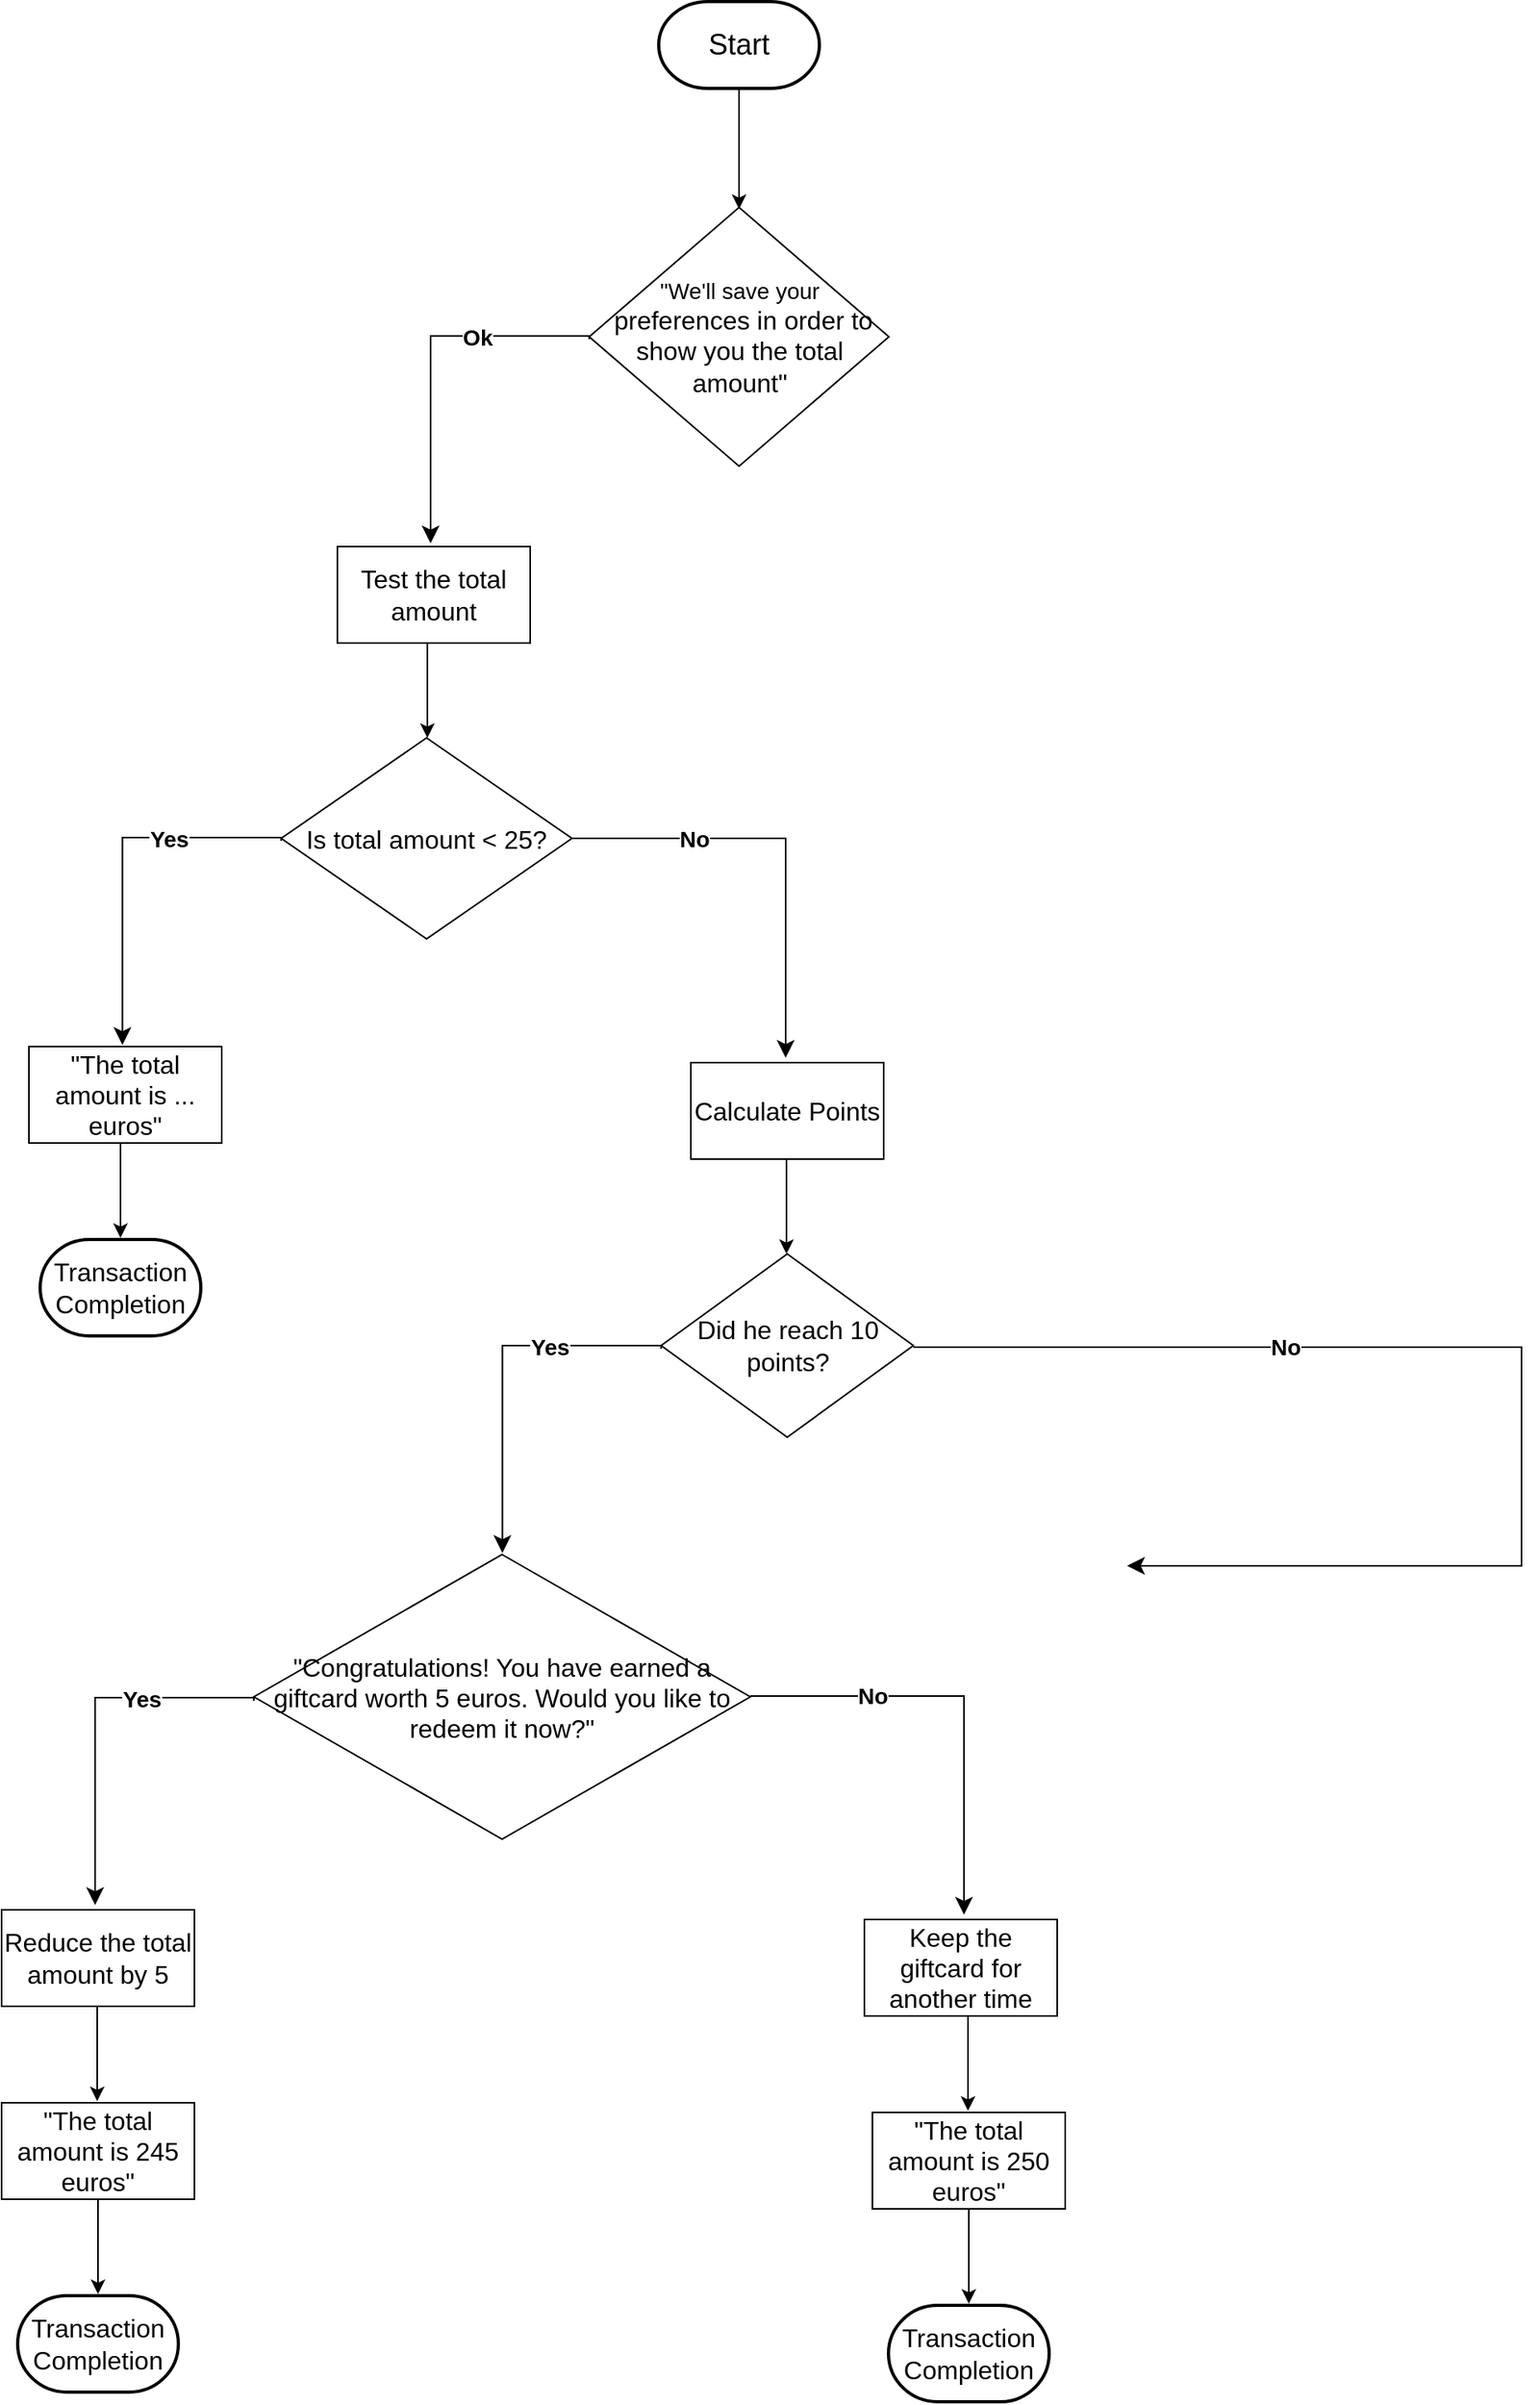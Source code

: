 <mxfile version="24.1.0" type="github">
  <diagram id="C5RBs43oDa-KdzZeNtuy" name="Page-1">
    <mxGraphModel dx="1690" dy="565" grid="0" gridSize="10" guides="1" tooltips="1" connect="1" arrows="1" fold="1" page="0" pageScale="1" pageWidth="827" pageHeight="1169" math="0" shadow="0">
      <root>
        <mxCell id="WIyWlLk6GJQsqaUBKTNV-0" />
        <mxCell id="WIyWlLk6GJQsqaUBKTNV-1" parent="WIyWlLk6GJQsqaUBKTNV-0" />
        <mxCell id="WIyWlLk6GJQsqaUBKTNV-2" value="" style="rounded=0;html=1;jettySize=auto;orthogonalLoop=1;fontSize=11;endArrow=block;endFill=0;endSize=8;strokeWidth=1;shadow=0;labelBackgroundColor=none;edgeStyle=orthogonalEdgeStyle;" parent="WIyWlLk6GJQsqaUBKTNV-1" edge="1">
          <mxGeometry relative="1" as="geometry">
            <mxPoint x="220" y="120" as="sourcePoint" />
          </mxGeometry>
        </mxCell>
        <mxCell id="WIyWlLk6GJQsqaUBKTNV-5" value="No" style="edgeStyle=orthogonalEdgeStyle;rounded=0;html=1;jettySize=auto;orthogonalLoop=1;fontSize=11;endArrow=block;endFill=0;endSize=8;strokeWidth=1;shadow=0;labelBackgroundColor=none;" parent="WIyWlLk6GJQsqaUBKTNV-1" edge="1">
          <mxGeometry y="10" relative="1" as="geometry">
            <mxPoint as="offset" />
            <mxPoint x="270" y="210" as="sourcePoint" />
          </mxGeometry>
        </mxCell>
        <mxCell id="fHp2qP4Lxyj9vEpVP1ns-0" value="&lt;font style=&quot;font-size: 18px;&quot;&gt;Start&lt;/font&gt;" style="strokeWidth=2;html=1;shape=mxgraph.flowchart.terminator;whiteSpace=wrap;" vertex="1" parent="WIyWlLk6GJQsqaUBKTNV-1">
          <mxGeometry x="364" y="78" width="100" height="54" as="geometry" />
        </mxCell>
        <mxCell id="fHp2qP4Lxyj9vEpVP1ns-1" value="" style="endArrow=classic;html=1;rounded=0;" edge="1" parent="WIyWlLk6GJQsqaUBKTNV-1">
          <mxGeometry width="50" height="50" relative="1" as="geometry">
            <mxPoint x="414" y="132" as="sourcePoint" />
            <mxPoint x="414" y="207" as="targetPoint" />
          </mxGeometry>
        </mxCell>
        <mxCell id="fHp2qP4Lxyj9vEpVP1ns-3" value="&lt;font style=&quot;font-size: 14px;&quot;&gt;&quot;We&#39;ll save your&lt;/font&gt;&lt;div&gt;&lt;font size=&quot;3&quot;&gt;&amp;nbsp;preferences in order to show you the total amount&quot;&lt;/font&gt;&lt;/div&gt;" style="rhombus;whiteSpace=wrap;html=1;" vertex="1" parent="WIyWlLk6GJQsqaUBKTNV-1">
          <mxGeometry x="320.75" y="206" width="186.5" height="161" as="geometry" />
        </mxCell>
        <mxCell id="fHp2qP4Lxyj9vEpVP1ns-4" value="" style="edgeStyle=segmentEdgeStyle;endArrow=classic;html=1;curved=0;rounded=0;endSize=8;startSize=8;" edge="1" parent="WIyWlLk6GJQsqaUBKTNV-1">
          <mxGeometry width="50" height="50" relative="1" as="geometry">
            <mxPoint x="320.75" y="288" as="sourcePoint" />
            <mxPoint x="222" y="415" as="targetPoint" />
            <Array as="points">
              <mxPoint x="321" y="286" />
              <mxPoint x="222" y="286" />
              <mxPoint x="222" y="355" />
            </Array>
          </mxGeometry>
        </mxCell>
        <mxCell id="fHp2qP4Lxyj9vEpVP1ns-8" value="&lt;font style=&quot;font-size: 14px;&quot;&gt;&lt;b&gt;Ok&lt;/b&gt;&lt;/font&gt;" style="edgeLabel;html=1;align=center;verticalAlign=middle;resizable=0;points=[];" vertex="1" connectable="0" parent="fHp2qP4Lxyj9vEpVP1ns-4">
          <mxGeometry x="-0.366" y="-3" relative="1" as="geometry">
            <mxPoint x="1" y="4" as="offset" />
          </mxGeometry>
        </mxCell>
        <mxCell id="fHp2qP4Lxyj9vEpVP1ns-9" value="&lt;font size=&quot;3&quot;&gt;Test the total amount&lt;/font&gt;" style="rounded=0;whiteSpace=wrap;html=1;" vertex="1" parent="WIyWlLk6GJQsqaUBKTNV-1">
          <mxGeometry x="164" y="417" width="120" height="60" as="geometry" />
        </mxCell>
        <mxCell id="fHp2qP4Lxyj9vEpVP1ns-14" value="" style="endArrow=classic;html=1;rounded=0;" edge="1" parent="WIyWlLk6GJQsqaUBKTNV-1">
          <mxGeometry width="50" height="50" relative="1" as="geometry">
            <mxPoint x="220" y="477" as="sourcePoint" />
            <mxPoint x="220" y="536" as="targetPoint" />
          </mxGeometry>
        </mxCell>
        <mxCell id="fHp2qP4Lxyj9vEpVP1ns-15" value="&lt;font size=&quot;3&quot;&gt;Is total amount &amp;lt; 25?&lt;/font&gt;" style="rhombus;whiteSpace=wrap;html=1;align=center;" vertex="1" parent="WIyWlLk6GJQsqaUBKTNV-1">
          <mxGeometry x="129" y="536" width="181" height="125" as="geometry" />
        </mxCell>
        <mxCell id="fHp2qP4Lxyj9vEpVP1ns-16" value="" style="edgeStyle=segmentEdgeStyle;endArrow=classic;html=1;curved=0;rounded=0;endSize=8;startSize=8;" edge="1" parent="WIyWlLk6GJQsqaUBKTNV-1">
          <mxGeometry width="50" height="50" relative="1" as="geometry">
            <mxPoint x="128.95" y="600" as="sourcePoint" />
            <mxPoint x="30.2" y="727" as="targetPoint" />
            <Array as="points">
              <mxPoint x="129.2" y="598" />
              <mxPoint x="30.2" y="598" />
              <mxPoint x="30.2" y="667" />
            </Array>
          </mxGeometry>
        </mxCell>
        <mxCell id="fHp2qP4Lxyj9vEpVP1ns-17" value="&lt;font style=&quot;font-size: 14px;&quot;&gt;&lt;b&gt;Yes&lt;/b&gt;&lt;/font&gt;" style="edgeLabel;html=1;align=center;verticalAlign=middle;resizable=0;points=[];" vertex="1" connectable="0" parent="fHp2qP4Lxyj9vEpVP1ns-16">
          <mxGeometry x="-0.366" y="-3" relative="1" as="geometry">
            <mxPoint x="1" y="4" as="offset" />
          </mxGeometry>
        </mxCell>
        <mxCell id="fHp2qP4Lxyj9vEpVP1ns-18" value="&lt;div style=&quot;&quot;&gt;&lt;span style=&quot;font-size: medium; background-color: initial;&quot;&gt;&quot;The total amount is ... euros&quot;&lt;/span&gt;&lt;/div&gt;" style="rounded=0;whiteSpace=wrap;html=1;align=center;" vertex="1" parent="WIyWlLk6GJQsqaUBKTNV-1">
          <mxGeometry x="-28" y="728" width="120" height="60" as="geometry" />
        </mxCell>
        <mxCell id="fHp2qP4Lxyj9vEpVP1ns-19" value="" style="edgeStyle=segmentEdgeStyle;endArrow=classic;html=1;curved=0;rounded=0;endSize=8;startSize=8;exitX=1;exitY=0.5;exitDx=0;exitDy=0;" edge="1" parent="WIyWlLk6GJQsqaUBKTNV-1" source="fHp2qP4Lxyj9vEpVP1ns-15">
          <mxGeometry width="50" height="50" relative="1" as="geometry">
            <mxPoint x="573.75" y="608" as="sourcePoint" />
            <mxPoint x="443" y="735" as="targetPoint" />
            <Array as="points">
              <mxPoint x="443" y="599" />
              <mxPoint x="443" y="735" />
            </Array>
          </mxGeometry>
        </mxCell>
        <mxCell id="fHp2qP4Lxyj9vEpVP1ns-20" value="&lt;font style=&quot;font-size: 14px;&quot;&gt;&lt;b&gt;No&lt;/b&gt;&lt;/font&gt;" style="edgeLabel;html=1;align=center;verticalAlign=middle;resizable=0;points=[];" vertex="1" connectable="0" parent="fHp2qP4Lxyj9vEpVP1ns-19">
          <mxGeometry x="-0.366" y="-3" relative="1" as="geometry">
            <mxPoint x="-10" y="-3" as="offset" />
          </mxGeometry>
        </mxCell>
        <mxCell id="fHp2qP4Lxyj9vEpVP1ns-21" value="&lt;font size=&quot;3&quot;&gt;Calculate Points&lt;/font&gt;" style="rounded=0;whiteSpace=wrap;html=1;" vertex="1" parent="WIyWlLk6GJQsqaUBKTNV-1">
          <mxGeometry x="384" y="738" width="120" height="60" as="geometry" />
        </mxCell>
        <mxCell id="fHp2qP4Lxyj9vEpVP1ns-22" value="" style="endArrow=classic;html=1;rounded=0;" edge="1" parent="WIyWlLk6GJQsqaUBKTNV-1">
          <mxGeometry width="50" height="50" relative="1" as="geometry">
            <mxPoint x="443.5" y="798" as="sourcePoint" />
            <mxPoint x="443.5" y="857" as="targetPoint" />
          </mxGeometry>
        </mxCell>
        <mxCell id="fHp2qP4Lxyj9vEpVP1ns-23" value="&lt;font size=&quot;3&quot;&gt;Did he reach 10 points?&lt;/font&gt;" style="rhombus;whiteSpace=wrap;html=1;" vertex="1" parent="WIyWlLk6GJQsqaUBKTNV-1">
          <mxGeometry x="365.5" y="857" width="157" height="114" as="geometry" />
        </mxCell>
        <mxCell id="fHp2qP4Lxyj9vEpVP1ns-24" value="" style="endArrow=classic;html=1;rounded=0;" edge="1" parent="WIyWlLk6GJQsqaUBKTNV-1">
          <mxGeometry width="50" height="50" relative="1" as="geometry">
            <mxPoint x="29" y="788" as="sourcePoint" />
            <mxPoint x="29" y="847" as="targetPoint" />
          </mxGeometry>
        </mxCell>
        <mxCell id="fHp2qP4Lxyj9vEpVP1ns-26" value="&lt;font size=&quot;3&quot;&gt;Transaction Completion&lt;/font&gt;" style="strokeWidth=2;html=1;shape=mxgraph.flowchart.terminator;whiteSpace=wrap;" vertex="1" parent="WIyWlLk6GJQsqaUBKTNV-1">
          <mxGeometry x="-21" y="848" width="100" height="60" as="geometry" />
        </mxCell>
        <mxCell id="fHp2qP4Lxyj9vEpVP1ns-27" value="" style="edgeStyle=segmentEdgeStyle;endArrow=classic;html=1;curved=0;rounded=0;endSize=8;startSize=8;" edge="1" parent="WIyWlLk6GJQsqaUBKTNV-1">
          <mxGeometry width="50" height="50" relative="1" as="geometry">
            <mxPoint x="365.45" y="916" as="sourcePoint" />
            <mxPoint x="266.7" y="1043" as="targetPoint" />
            <Array as="points">
              <mxPoint x="365.7" y="914" />
              <mxPoint x="266.7" y="914" />
              <mxPoint x="266.7" y="983" />
            </Array>
          </mxGeometry>
        </mxCell>
        <mxCell id="fHp2qP4Lxyj9vEpVP1ns-28" value="&lt;font style=&quot;font-size: 14px;&quot;&gt;&lt;b&gt;Yes&lt;/b&gt;&lt;/font&gt;" style="edgeLabel;html=1;align=center;verticalAlign=middle;resizable=0;points=[];" vertex="1" connectable="0" parent="fHp2qP4Lxyj9vEpVP1ns-27">
          <mxGeometry x="-0.366" y="-3" relative="1" as="geometry">
            <mxPoint x="1" y="4" as="offset" />
          </mxGeometry>
        </mxCell>
        <mxCell id="fHp2qP4Lxyj9vEpVP1ns-30" value="&lt;font size=&quot;3&quot;&gt;&quot;Congratulations! You have earned a giftcard worth 5 euros. Would you like to redeem it now?&quot;&lt;/font&gt;" style="rhombus;whiteSpace=wrap;html=1;align=center;" vertex="1" parent="WIyWlLk6GJQsqaUBKTNV-1">
          <mxGeometry x="112" y="1044" width="309" height="177" as="geometry" />
        </mxCell>
        <mxCell id="fHp2qP4Lxyj9vEpVP1ns-31" value="" style="edgeStyle=segmentEdgeStyle;endArrow=classic;html=1;curved=0;rounded=0;endSize=8;startSize=8;" edge="1" parent="WIyWlLk6GJQsqaUBKTNV-1">
          <mxGeometry width="50" height="50" relative="1" as="geometry">
            <mxPoint x="111.95" y="1135" as="sourcePoint" />
            <mxPoint x="13.2" y="1262" as="targetPoint" />
            <Array as="points">
              <mxPoint x="112.2" y="1133" />
              <mxPoint x="13.2" y="1133" />
              <mxPoint x="13.2" y="1202" />
            </Array>
          </mxGeometry>
        </mxCell>
        <mxCell id="fHp2qP4Lxyj9vEpVP1ns-32" value="&lt;font style=&quot;font-size: 14px;&quot;&gt;&lt;b&gt;Yes&lt;/b&gt;&lt;/font&gt;" style="edgeLabel;html=1;align=center;verticalAlign=middle;resizable=0;points=[];" vertex="1" connectable="0" parent="fHp2qP4Lxyj9vEpVP1ns-31">
          <mxGeometry x="-0.366" y="-3" relative="1" as="geometry">
            <mxPoint x="1" y="4" as="offset" />
          </mxGeometry>
        </mxCell>
        <mxCell id="fHp2qP4Lxyj9vEpVP1ns-33" value="&lt;font size=&quot;3&quot;&gt;Reduce the total amount by 5&lt;/font&gt;" style="rounded=0;whiteSpace=wrap;html=1;" vertex="1" parent="WIyWlLk6GJQsqaUBKTNV-1">
          <mxGeometry x="-45" y="1265" width="120" height="60" as="geometry" />
        </mxCell>
        <mxCell id="fHp2qP4Lxyj9vEpVP1ns-34" value="" style="endArrow=classic;html=1;rounded=0;" edge="1" parent="WIyWlLk6GJQsqaUBKTNV-1">
          <mxGeometry width="50" height="50" relative="1" as="geometry">
            <mxPoint x="14.5" y="1325" as="sourcePoint" />
            <mxPoint x="14.5" y="1384" as="targetPoint" />
          </mxGeometry>
        </mxCell>
        <mxCell id="fHp2qP4Lxyj9vEpVP1ns-35" value="&lt;div style=&quot;&quot;&gt;&lt;span style=&quot;font-size: medium; background-color: initial;&quot;&gt;&quot;The total amount is 245 euros&quot;&lt;/span&gt;&lt;/div&gt;" style="rounded=0;whiteSpace=wrap;html=1;align=center;" vertex="1" parent="WIyWlLk6GJQsqaUBKTNV-1">
          <mxGeometry x="-45" y="1385" width="120" height="60" as="geometry" />
        </mxCell>
        <mxCell id="fHp2qP4Lxyj9vEpVP1ns-36" value="" style="endArrow=classic;html=1;rounded=0;" edge="1" parent="WIyWlLk6GJQsqaUBKTNV-1">
          <mxGeometry width="50" height="50" relative="1" as="geometry">
            <mxPoint x="15" y="1445" as="sourcePoint" />
            <mxPoint x="15" y="1504" as="targetPoint" />
          </mxGeometry>
        </mxCell>
        <mxCell id="fHp2qP4Lxyj9vEpVP1ns-37" value="&lt;font size=&quot;3&quot;&gt;Transaction Completion&lt;/font&gt;" style="strokeWidth=2;html=1;shape=mxgraph.flowchart.terminator;whiteSpace=wrap;" vertex="1" parent="WIyWlLk6GJQsqaUBKTNV-1">
          <mxGeometry x="-35" y="1505" width="100" height="60" as="geometry" />
        </mxCell>
        <mxCell id="fHp2qP4Lxyj9vEpVP1ns-38" value="" style="edgeStyle=segmentEdgeStyle;endArrow=classic;html=1;curved=0;rounded=0;endSize=8;startSize=8;exitX=1;exitY=0.5;exitDx=0;exitDy=0;" edge="1" parent="WIyWlLk6GJQsqaUBKTNV-1">
          <mxGeometry width="50" height="50" relative="1" as="geometry">
            <mxPoint x="421" y="1132" as="sourcePoint" />
            <mxPoint x="554" y="1268" as="targetPoint" />
            <Array as="points">
              <mxPoint x="554" y="1132" />
              <mxPoint x="554" y="1268" />
            </Array>
          </mxGeometry>
        </mxCell>
        <mxCell id="fHp2qP4Lxyj9vEpVP1ns-39" value="&lt;font style=&quot;font-size: 14px;&quot;&gt;&lt;b&gt;No&lt;/b&gt;&lt;/font&gt;" style="edgeLabel;html=1;align=center;verticalAlign=middle;resizable=0;points=[];" vertex="1" connectable="0" parent="fHp2qP4Lxyj9vEpVP1ns-38">
          <mxGeometry x="-0.366" y="-3" relative="1" as="geometry">
            <mxPoint x="-10" y="-3" as="offset" />
          </mxGeometry>
        </mxCell>
        <mxCell id="fHp2qP4Lxyj9vEpVP1ns-40" value="&lt;font size=&quot;3&quot;&gt;Keep the giftcard for another time&lt;/font&gt;" style="rounded=0;whiteSpace=wrap;html=1;" vertex="1" parent="WIyWlLk6GJQsqaUBKTNV-1">
          <mxGeometry x="492" y="1271" width="120" height="60" as="geometry" />
        </mxCell>
        <mxCell id="fHp2qP4Lxyj9vEpVP1ns-45" value="&lt;font size=&quot;3&quot;&gt;Transaction Completion&lt;/font&gt;" style="strokeWidth=2;html=1;shape=mxgraph.flowchart.terminator;whiteSpace=wrap;" vertex="1" parent="WIyWlLk6GJQsqaUBKTNV-1">
          <mxGeometry x="507" y="1511" width="100" height="60" as="geometry" />
        </mxCell>
        <mxCell id="fHp2qP4Lxyj9vEpVP1ns-46" value="" style="endArrow=classic;html=1;rounded=0;" edge="1" parent="WIyWlLk6GJQsqaUBKTNV-1">
          <mxGeometry width="50" height="50" relative="1" as="geometry">
            <mxPoint x="557" y="1451" as="sourcePoint" />
            <mxPoint x="557" y="1510" as="targetPoint" />
          </mxGeometry>
        </mxCell>
        <mxCell id="fHp2qP4Lxyj9vEpVP1ns-47" value="&lt;div style=&quot;&quot;&gt;&lt;span style=&quot;font-size: medium; background-color: initial;&quot;&gt;&quot;The total amount is 250 euros&quot;&lt;/span&gt;&lt;/div&gt;" style="rounded=0;whiteSpace=wrap;html=1;align=center;" vertex="1" parent="WIyWlLk6GJQsqaUBKTNV-1">
          <mxGeometry x="497" y="1391" width="120" height="60" as="geometry" />
        </mxCell>
        <mxCell id="fHp2qP4Lxyj9vEpVP1ns-48" value="" style="endArrow=classic;html=1;rounded=0;" edge="1" parent="WIyWlLk6GJQsqaUBKTNV-1">
          <mxGeometry width="50" height="50" relative="1" as="geometry">
            <mxPoint x="556.5" y="1331" as="sourcePoint" />
            <mxPoint x="556.5" y="1390" as="targetPoint" />
          </mxGeometry>
        </mxCell>
        <mxCell id="fHp2qP4Lxyj9vEpVP1ns-49" value="" style="edgeStyle=segmentEdgeStyle;endArrow=classic;html=1;curved=0;rounded=0;endSize=8;startSize=8;exitX=1;exitY=0.5;exitDx=0;exitDy=0;" edge="1" parent="WIyWlLk6GJQsqaUBKTNV-1">
          <mxGeometry width="50" height="50" relative="1" as="geometry">
            <mxPoint x="522.5" y="915" as="sourcePoint" />
            <mxPoint x="655.5" y="1051" as="targetPoint" />
            <Array as="points">
              <mxPoint x="901" y="915" />
              <mxPoint x="901" y="1051" />
            </Array>
          </mxGeometry>
        </mxCell>
        <mxCell id="fHp2qP4Lxyj9vEpVP1ns-50" value="&lt;font style=&quot;font-size: 14px;&quot;&gt;&lt;b&gt;No&lt;/b&gt;&lt;/font&gt;" style="edgeLabel;html=1;align=center;verticalAlign=middle;resizable=0;points=[];" vertex="1" connectable="0" parent="fHp2qP4Lxyj9vEpVP1ns-49">
          <mxGeometry x="-0.366" y="-3" relative="1" as="geometry">
            <mxPoint x="-10" y="-3" as="offset" />
          </mxGeometry>
        </mxCell>
      </root>
    </mxGraphModel>
  </diagram>
</mxfile>
